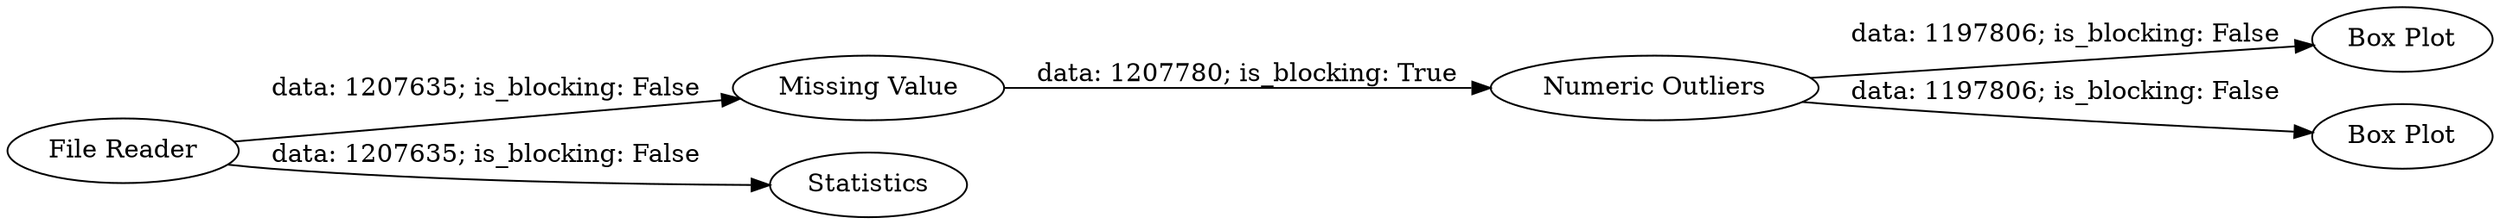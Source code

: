 digraph {
	"8715443571839142138_1" [label="File Reader"]
	"8715443571839142138_6" [label="Box Plot"]
	"8715443571839142138_4" [label="Box Plot"]
	"8715443571839142138_3" [label="Missing Value"]
	"8715443571839142138_5" [label="Numeric Outliers"]
	"8715443571839142138_2" [label=Statistics]
	"8715443571839142138_3" -> "8715443571839142138_5" [label="data: 1207780; is_blocking: True"]
	"8715443571839142138_5" -> "8715443571839142138_4" [label="data: 1197806; is_blocking: False"]
	"8715443571839142138_5" -> "8715443571839142138_6" [label="data: 1197806; is_blocking: False"]
	"8715443571839142138_1" -> "8715443571839142138_3" [label="data: 1207635; is_blocking: False"]
	"8715443571839142138_1" -> "8715443571839142138_2" [label="data: 1207635; is_blocking: False"]
	rankdir=LR
}
